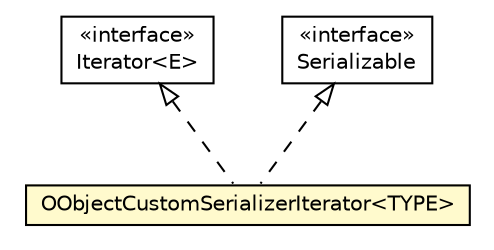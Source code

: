 #!/usr/local/bin/dot
#
# Class diagram 
# Generated by UMLGraph version R5_6-24-gf6e263 (http://www.umlgraph.org/)
#

digraph G {
	edge [fontname="Helvetica",fontsize=10,labelfontname="Helvetica",labelfontsize=10];
	node [fontname="Helvetica",fontsize=10,shape=plaintext];
	nodesep=0.25;
	ranksep=0.5;
	// com.orientechnologies.orient.object.serialization.OObjectCustomSerializerIterator<TYPE>
	c2602696 [label=<<table title="com.orientechnologies.orient.object.serialization.OObjectCustomSerializerIterator" border="0" cellborder="1" cellspacing="0" cellpadding="2" port="p" bgcolor="lemonChiffon" href="./OObjectCustomSerializerIterator.html">
		<tr><td><table border="0" cellspacing="0" cellpadding="1">
<tr><td align="center" balign="center"> OObjectCustomSerializerIterator&lt;TYPE&gt; </td></tr>
		</table></td></tr>
		</table>>, URL="./OObjectCustomSerializerIterator.html", fontname="Helvetica", fontcolor="black", fontsize=10.0];
	//com.orientechnologies.orient.object.serialization.OObjectCustomSerializerIterator<TYPE> implements java.util.Iterator<E>
	c2603237:p -> c2602696:p [dir=back,arrowtail=empty,style=dashed];
	//com.orientechnologies.orient.object.serialization.OObjectCustomSerializerIterator<TYPE> implements java.io.Serializable
	c2603238:p -> c2602696:p [dir=back,arrowtail=empty,style=dashed];
	// java.io.Serializable
	c2603238 [label=<<table title="java.io.Serializable" border="0" cellborder="1" cellspacing="0" cellpadding="2" port="p" href="http://java.sun.com/j2se/1.4.2/docs/api/java/io/Serializable.html">
		<tr><td><table border="0" cellspacing="0" cellpadding="1">
<tr><td align="center" balign="center"> &#171;interface&#187; </td></tr>
<tr><td align="center" balign="center"> Serializable </td></tr>
		</table></td></tr>
		</table>>, URL="http://java.sun.com/j2se/1.4.2/docs/api/java/io/Serializable.html", fontname="Helvetica", fontcolor="black", fontsize=10.0];
	// java.util.Iterator<E>
	c2603237 [label=<<table title="java.util.Iterator" border="0" cellborder="1" cellspacing="0" cellpadding="2" port="p" href="http://java.sun.com/j2se/1.4.2/docs/api/java/util/Iterator.html">
		<tr><td><table border="0" cellspacing="0" cellpadding="1">
<tr><td align="center" balign="center"> &#171;interface&#187; </td></tr>
<tr><td align="center" balign="center"> Iterator&lt;E&gt; </td></tr>
		</table></td></tr>
		</table>>, URL="http://java.sun.com/j2se/1.4.2/docs/api/java/util/Iterator.html", fontname="Helvetica", fontcolor="black", fontsize=10.0];
}

